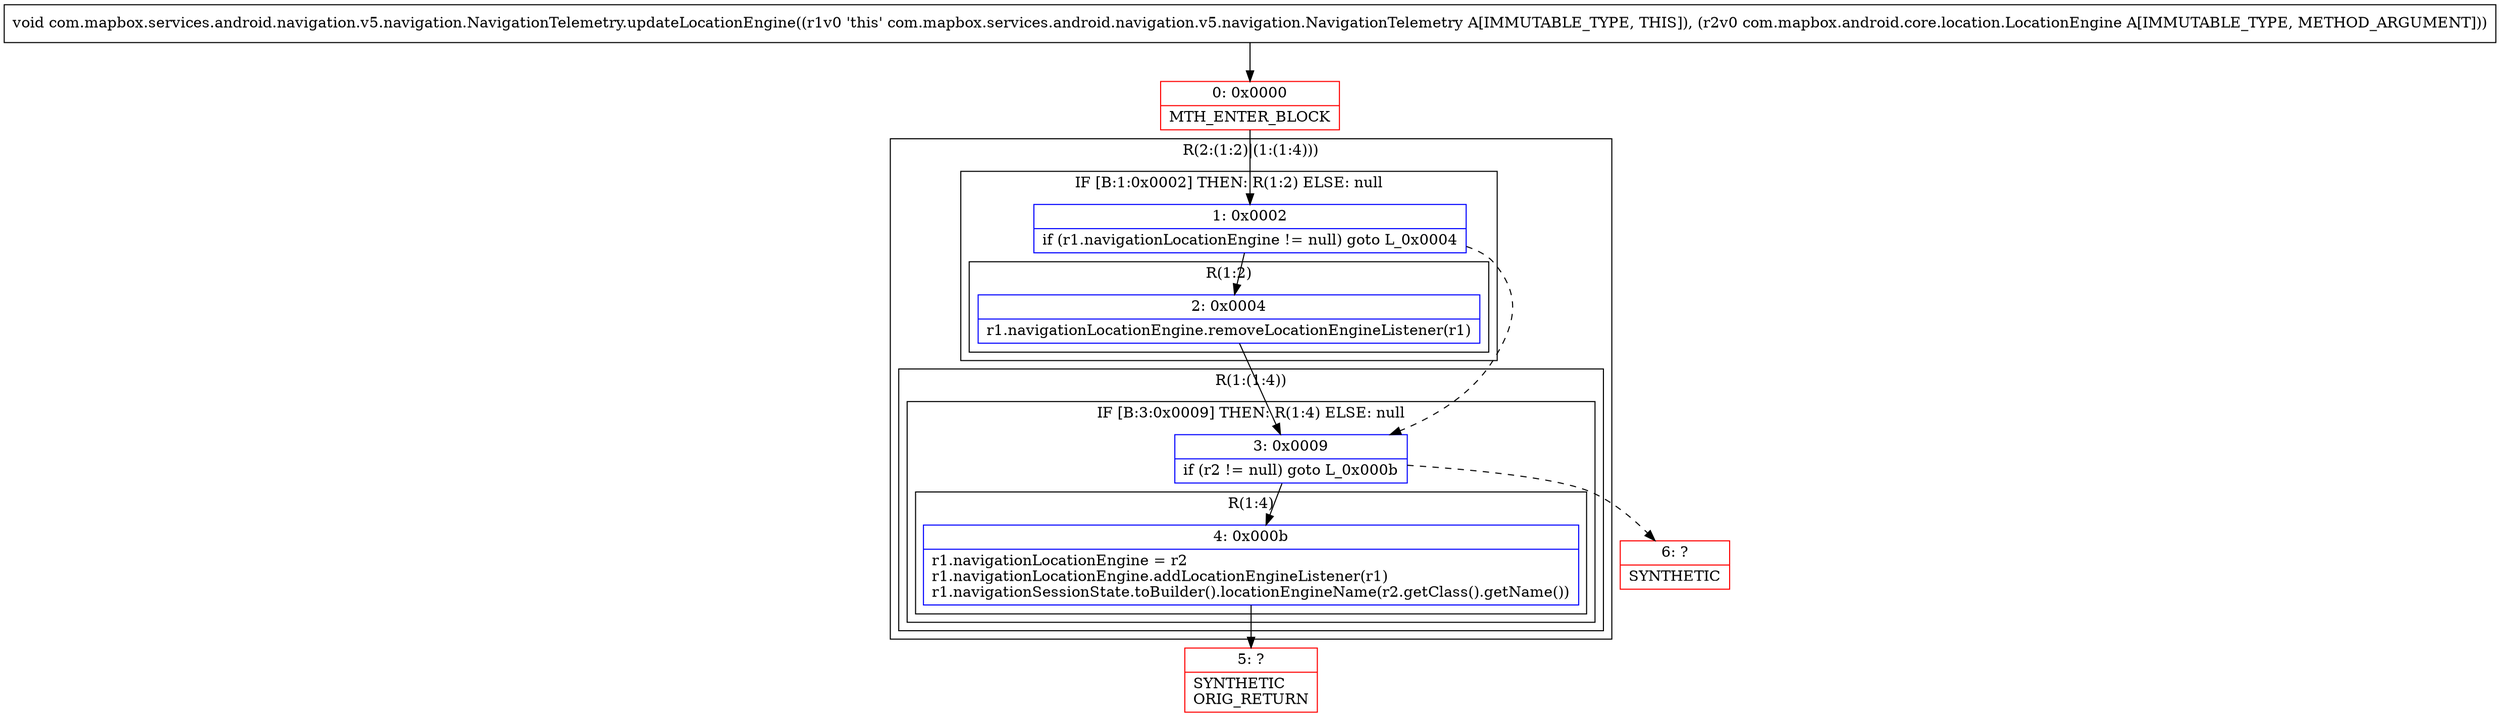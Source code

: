 digraph "CFG forcom.mapbox.services.android.navigation.v5.navigation.NavigationTelemetry.updateLocationEngine(Lcom\/mapbox\/android\/core\/location\/LocationEngine;)V" {
subgraph cluster_Region_725193262 {
label = "R(2:(1:2)|(1:(1:4)))";
node [shape=record,color=blue];
subgraph cluster_IfRegion_552128214 {
label = "IF [B:1:0x0002] THEN: R(1:2) ELSE: null";
node [shape=record,color=blue];
Node_1 [shape=record,label="{1\:\ 0x0002|if (r1.navigationLocationEngine != null) goto L_0x0004\l}"];
subgraph cluster_Region_1781716881 {
label = "R(1:2)";
node [shape=record,color=blue];
Node_2 [shape=record,label="{2\:\ 0x0004|r1.navigationLocationEngine.removeLocationEngineListener(r1)\l}"];
}
}
subgraph cluster_Region_629629590 {
label = "R(1:(1:4))";
node [shape=record,color=blue];
subgraph cluster_IfRegion_1120419050 {
label = "IF [B:3:0x0009] THEN: R(1:4) ELSE: null";
node [shape=record,color=blue];
Node_3 [shape=record,label="{3\:\ 0x0009|if (r2 != null) goto L_0x000b\l}"];
subgraph cluster_Region_615568411 {
label = "R(1:4)";
node [shape=record,color=blue];
Node_4 [shape=record,label="{4\:\ 0x000b|r1.navigationLocationEngine = r2\lr1.navigationLocationEngine.addLocationEngineListener(r1)\lr1.navigationSessionState.toBuilder().locationEngineName(r2.getClass().getName())\l}"];
}
}
}
}
Node_0 [shape=record,color=red,label="{0\:\ 0x0000|MTH_ENTER_BLOCK\l}"];
Node_5 [shape=record,color=red,label="{5\:\ ?|SYNTHETIC\lORIG_RETURN\l}"];
Node_6 [shape=record,color=red,label="{6\:\ ?|SYNTHETIC\l}"];
MethodNode[shape=record,label="{void com.mapbox.services.android.navigation.v5.navigation.NavigationTelemetry.updateLocationEngine((r1v0 'this' com.mapbox.services.android.navigation.v5.navigation.NavigationTelemetry A[IMMUTABLE_TYPE, THIS]), (r2v0 com.mapbox.android.core.location.LocationEngine A[IMMUTABLE_TYPE, METHOD_ARGUMENT])) }"];
MethodNode -> Node_0;
Node_1 -> Node_2;
Node_1 -> Node_3[style=dashed];
Node_2 -> Node_3;
Node_3 -> Node_4;
Node_3 -> Node_6[style=dashed];
Node_4 -> Node_5;
Node_0 -> Node_1;
}

